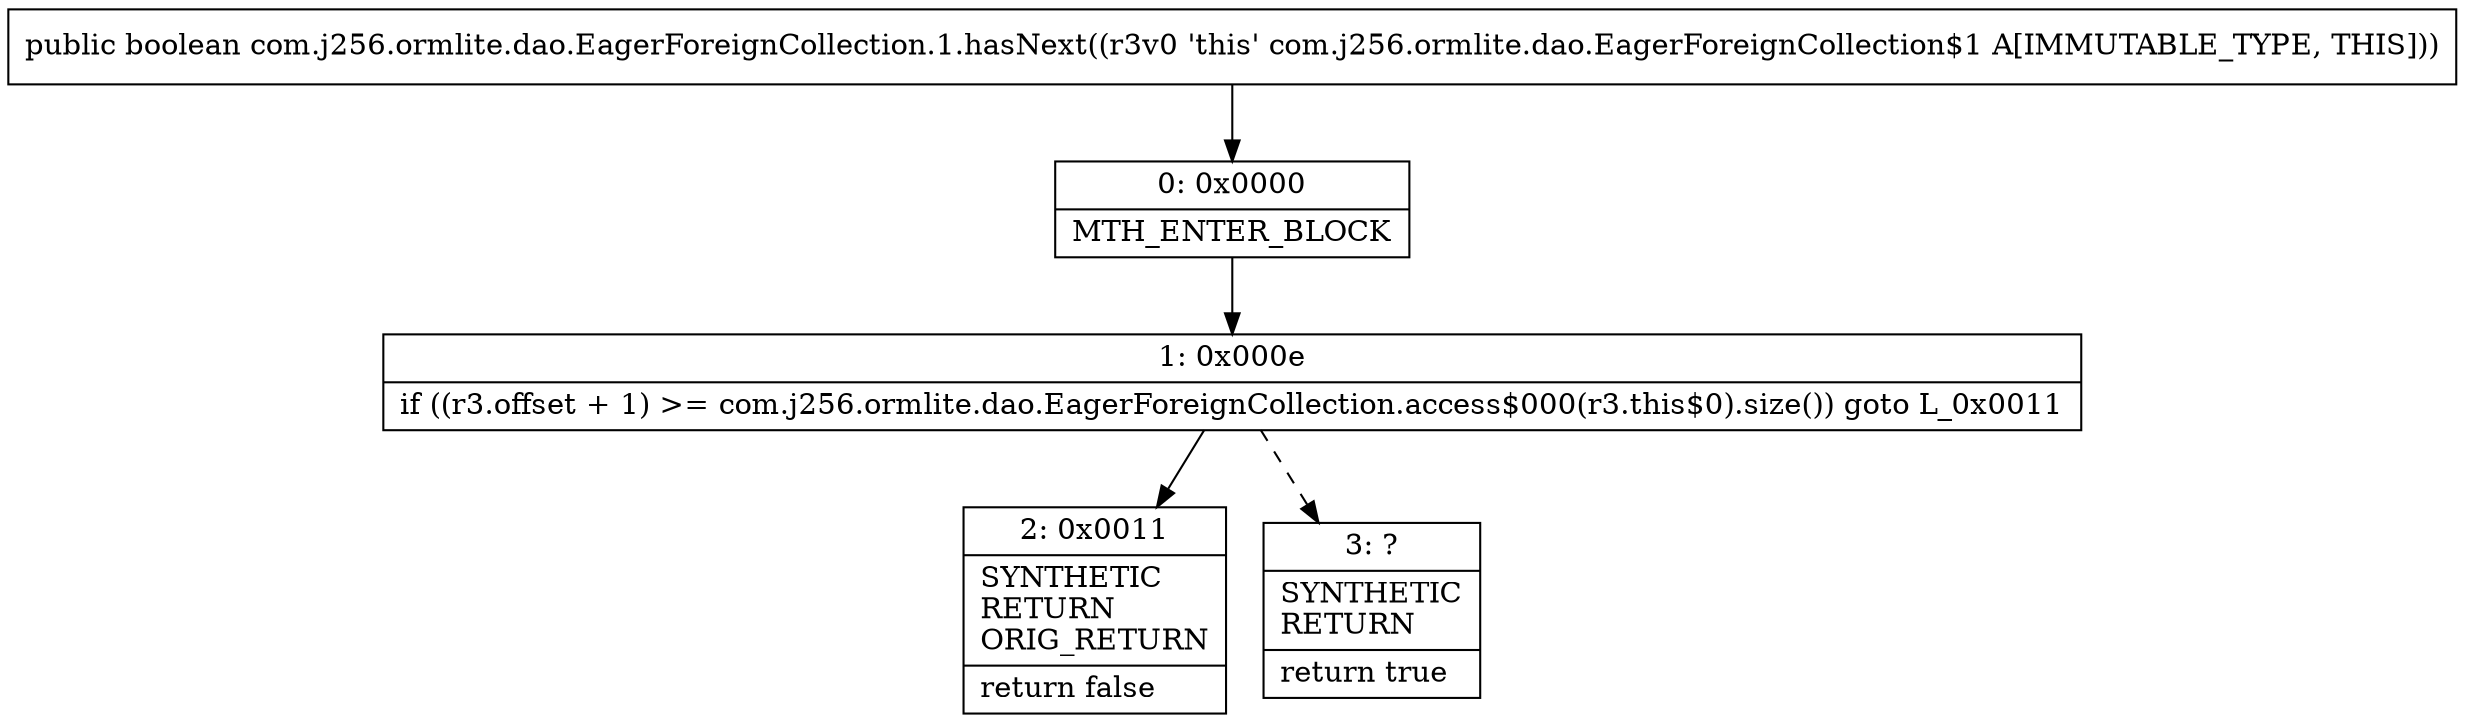 digraph "CFG forcom.j256.ormlite.dao.EagerForeignCollection.1.hasNext()Z" {
Node_0 [shape=record,label="{0\:\ 0x0000|MTH_ENTER_BLOCK\l}"];
Node_1 [shape=record,label="{1\:\ 0x000e|if ((r3.offset + 1) \>= com.j256.ormlite.dao.EagerForeignCollection.access$000(r3.this$0).size()) goto L_0x0011\l}"];
Node_2 [shape=record,label="{2\:\ 0x0011|SYNTHETIC\lRETURN\lORIG_RETURN\l|return false\l}"];
Node_3 [shape=record,label="{3\:\ ?|SYNTHETIC\lRETURN\l|return true\l}"];
MethodNode[shape=record,label="{public boolean com.j256.ormlite.dao.EagerForeignCollection.1.hasNext((r3v0 'this' com.j256.ormlite.dao.EagerForeignCollection$1 A[IMMUTABLE_TYPE, THIS])) }"];
MethodNode -> Node_0;
Node_0 -> Node_1;
Node_1 -> Node_2;
Node_1 -> Node_3[style=dashed];
}

